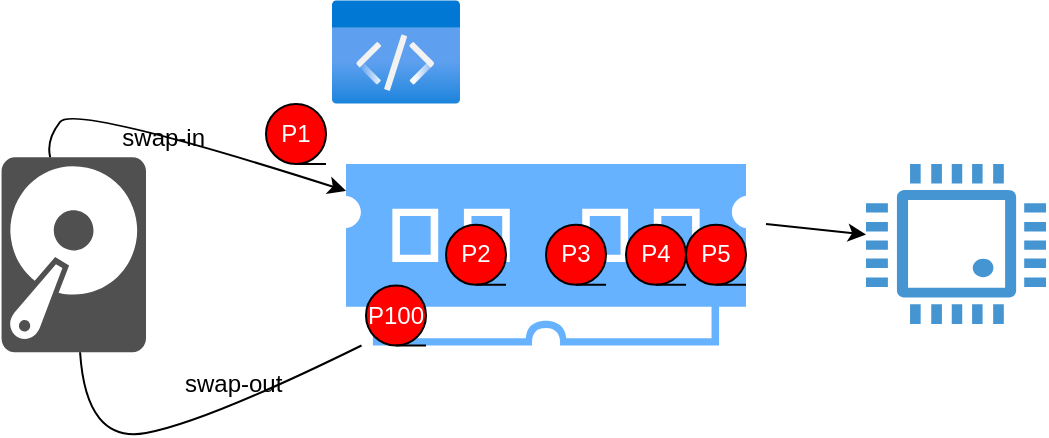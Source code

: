 <mxfile version="16.4.5" type="github">
  <diagram id="mXKrz4-EB7H1Jir7QN99" name="Page-1">
    <mxGraphModel dx="1106" dy="645" grid="1" gridSize="10" guides="1" tooltips="1" connect="1" arrows="1" fold="1" page="1" pageScale="1" pageWidth="827" pageHeight="1169" math="0" shadow="0">
      <root>
        <mxCell id="0" />
        <mxCell id="1" parent="0" />
        <mxCell id="XBL8jyp10QS4CpAVoSZo-1" value="" style="sketch=0;pointerEvents=1;shadow=0;dashed=0;html=1;strokeColor=none;fillColor=#66B2FF;labelPosition=center;verticalLabelPosition=bottom;verticalAlign=top;align=center;outlineConnect=0;shape=mxgraph.veeam2.ram;" vertex="1" parent="1">
          <mxGeometry x="430" y="270" width="200" height="90.75" as="geometry" />
        </mxCell>
        <mxCell id="XBL8jyp10QS4CpAVoSZo-2" value="" style="sketch=0;pointerEvents=1;shadow=0;dashed=0;html=1;strokeColor=none;fillColor=#505050;labelPosition=center;verticalLabelPosition=bottom;verticalAlign=top;outlineConnect=0;align=center;shape=mxgraph.office.devices.hard_disk;" vertex="1" parent="1">
          <mxGeometry x="257.78" y="266.63" width="72.22" height="97.5" as="geometry" />
        </mxCell>
        <mxCell id="XBL8jyp10QS4CpAVoSZo-3" value="" style="curved=1;endArrow=classic;html=1;rounded=0;" edge="1" parent="1" source="XBL8jyp10QS4CpAVoSZo-2" target="XBL8jyp10QS4CpAVoSZo-1">
          <mxGeometry width="50" height="50" relative="1" as="geometry">
            <mxPoint x="230" y="260" as="sourcePoint" />
            <mxPoint x="410" y="297.5" as="targetPoint" />
            <Array as="points">
              <mxPoint x="280" y="258" />
              <mxPoint x="294" y="240" />
            </Array>
          </mxGeometry>
        </mxCell>
        <mxCell id="XBL8jyp10QS4CpAVoSZo-6" value="swap-in&amp;nbsp;" style="text;html=1;align=center;verticalAlign=middle;resizable=0;points=[];autosize=1;strokeColor=none;fillColor=none;" vertex="1" parent="1">
          <mxGeometry x="310" y="246.63" width="60" height="20" as="geometry" />
        </mxCell>
        <mxCell id="XBL8jyp10QS4CpAVoSZo-8" value="&lt;font color=&quot;#ffffff&quot;&gt;P1&lt;/font&gt;" style="shape=tapeData;whiteSpace=wrap;html=1;perimeter=ellipsePerimeter;fillColor=#FF0000;" vertex="1" parent="1">
          <mxGeometry x="390" y="240" width="30" height="30" as="geometry" />
        </mxCell>
        <mxCell id="XBL8jyp10QS4CpAVoSZo-10" value="&lt;font color=&quot;#ffffff&quot;&gt;P2&lt;/font&gt;" style="shape=tapeData;whiteSpace=wrap;html=1;perimeter=ellipsePerimeter;fillColor=#FF0000;" vertex="1" parent="1">
          <mxGeometry x="480" y="300.38" width="30" height="30" as="geometry" />
        </mxCell>
        <mxCell id="XBL8jyp10QS4CpAVoSZo-11" value="&lt;font color=&quot;#ffffff&quot;&gt;P3&lt;/font&gt;" style="shape=tapeData;whiteSpace=wrap;html=1;perimeter=ellipsePerimeter;fillColor=#FF0000;" vertex="1" parent="1">
          <mxGeometry x="530" y="300.38" width="30" height="30" as="geometry" />
        </mxCell>
        <mxCell id="XBL8jyp10QS4CpAVoSZo-12" value="&lt;font color=&quot;#ffffff&quot;&gt;&lt;span&gt;P4&lt;br&gt;&lt;/span&gt;&lt;/font&gt;" style="shape=tapeData;whiteSpace=wrap;html=1;perimeter=ellipsePerimeter;fillColor=#FF0000;" vertex="1" parent="1">
          <mxGeometry x="570" y="300.38" width="30" height="30" as="geometry" />
        </mxCell>
        <mxCell id="XBL8jyp10QS4CpAVoSZo-14" value="" style="pointerEvents=1;shadow=0;dashed=0;html=1;strokeColor=none;fillColor=#4495D1;labelPosition=center;verticalLabelPosition=bottom;verticalAlign=top;align=center;outlineConnect=0;shape=mxgraph.veeam.cpu;fontColor=#FFFFFF;" vertex="1" parent="1">
          <mxGeometry x="690" y="270" width="90" height="80" as="geometry" />
        </mxCell>
        <mxCell id="XBL8jyp10QS4CpAVoSZo-15" value="" style="endArrow=classic;html=1;rounded=0;fontColor=#FFFFFF;" edge="1" parent="1" target="XBL8jyp10QS4CpAVoSZo-14">
          <mxGeometry width="50" height="50" relative="1" as="geometry">
            <mxPoint x="640" y="300" as="sourcePoint" />
            <mxPoint x="440" y="310" as="targetPoint" />
          </mxGeometry>
        </mxCell>
        <mxCell id="XBL8jyp10QS4CpAVoSZo-16" value="&lt;font color=&quot;#ffffff&quot;&gt;P100&lt;/font&gt;" style="shape=tapeData;whiteSpace=wrap;html=1;perimeter=ellipsePerimeter;fillColor=#FF0000;" vertex="1" parent="1">
          <mxGeometry x="440" y="330.75" width="30" height="30" as="geometry" />
        </mxCell>
        <mxCell id="XBL8jyp10QS4CpAVoSZo-17" value="&lt;font color=&quot;#ffffff&quot;&gt;&lt;span&gt;P5&lt;br&gt;&lt;/span&gt;&lt;/font&gt;" style="shape=tapeData;whiteSpace=wrap;html=1;perimeter=ellipsePerimeter;fillColor=#FF0000;" vertex="1" parent="1">
          <mxGeometry x="600" y="300.38" width="30" height="30" as="geometry" />
        </mxCell>
        <mxCell id="XBL8jyp10QS4CpAVoSZo-7" value="swap-out&amp;nbsp;" style="text;html=1;align=center;verticalAlign=middle;resizable=0;points=[];autosize=1;strokeColor=none;fillColor=none;" vertex="1" parent="1">
          <mxGeometry x="340" y="370" width="70" height="20" as="geometry" />
        </mxCell>
        <mxCell id="XBL8jyp10QS4CpAVoSZo-18" value="" style="curved=1;endArrow=none;html=1;rounded=0;" edge="1" parent="1" source="XBL8jyp10QS4CpAVoSZo-1" target="XBL8jyp10QS4CpAVoSZo-2">
          <mxGeometry width="50" height="50" relative="1" as="geometry">
            <mxPoint x="430" y="353.5" as="sourcePoint" />
            <mxPoint x="276.429" y="364.13" as="targetPoint" />
            <Array as="points">
              <mxPoint x="360" y="399" />
              <mxPoint x="300" y="410" />
            </Array>
          </mxGeometry>
        </mxCell>
        <mxCell id="XBL8jyp10QS4CpAVoSZo-20" value="" style="aspect=fixed;html=1;points=[];align=center;image;fontSize=12;image=img/lib/azure2/general/Code.svg;fontColor=#FFFFFF;fillColor=#FF0000;" vertex="1" parent="1">
          <mxGeometry x="423" y="188" width="64" height="52" as="geometry" />
        </mxCell>
      </root>
    </mxGraphModel>
  </diagram>
</mxfile>
